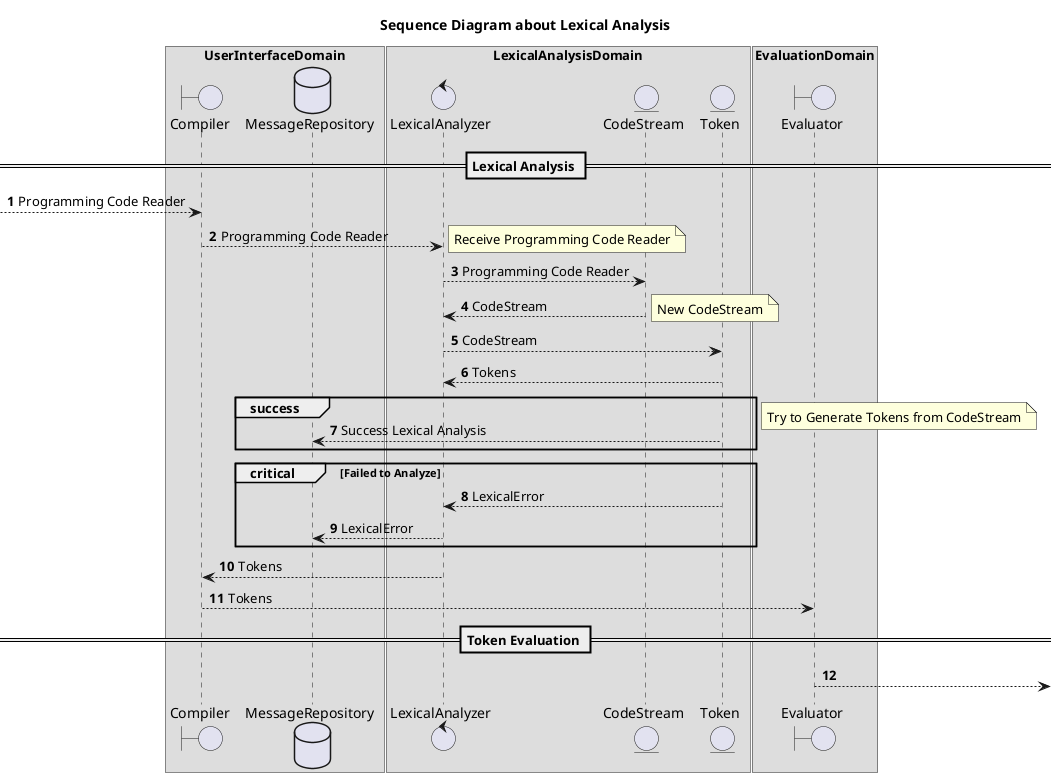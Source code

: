 @startuml
title Sequence Diagram about Lexical Analysis
autonumber

boundary Compiler
database MessageRepository

control LexicalAnalyzer
entity Token
entity CodeStream

boundary Evaluator

box UserInterfaceDomain
    participant Compiler
    participant MessageRepository
end box

box LexicalAnalysisDomain
    participant LexicalAnalyzer
    participant CodeStream
    participant Token
end box

box EvaluationDomain
    participant Evaluator
end box

== Lexical Analysis ==
--> Compiler: Programming Code Reader
Compiler --> LexicalAnalyzer: Programming Code Reader
note right: Receive Programming Code Reader
LexicalAnalyzer --> CodeStream: Programming Code Reader
LexicalAnalyzer <-- CodeStream: CodeStream
note right: New CodeStream
LexicalAnalyzer --> Token: CodeStream
LexicalAnalyzer <-- Token: Tokens
group success
Token --> MessageRepository: Success Lexical Analysis
end
note right: Try to Generate Tokens from CodeStream
critical Failed to Analyze
Token --> LexicalAnalyzer: LexicalError
LexicalAnalyzer --> MessageRepository: LexicalError
end
Compiler <-- LexicalAnalyzer: Tokens
Compiler --> Evaluator: Tokens

== Token Evaluation ==
Evaluator -->
@enduml
